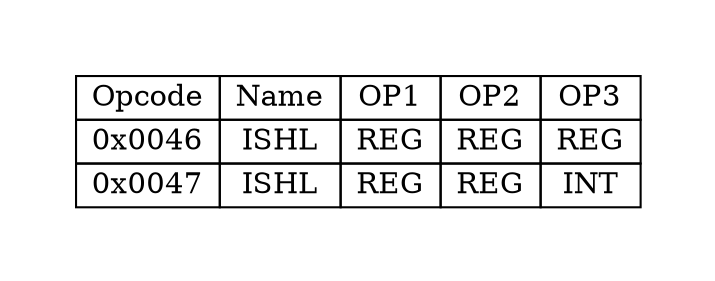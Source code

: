 digraph{
graph [pad="0.5", nodesep="0.5", ranksep="2" ]
node[shape=plain]
Foo [label=<
<table border="0" cellborder="1" cellspacing="0">
<tr><td> Opcode </td> <td> Name </td> <td> OP1 </td><td> OP2 </td><td> OP3 </td> </tr>
<tr><td> 0x0046 </td><td> ISHL </td><td> REG </td><td> REG </td><td> REG </td> </tr>
<tr><td> 0x0047 </td><td> ISHL </td><td> REG </td><td> REG </td><td> INT </td> </tr>
</table>>];
}
